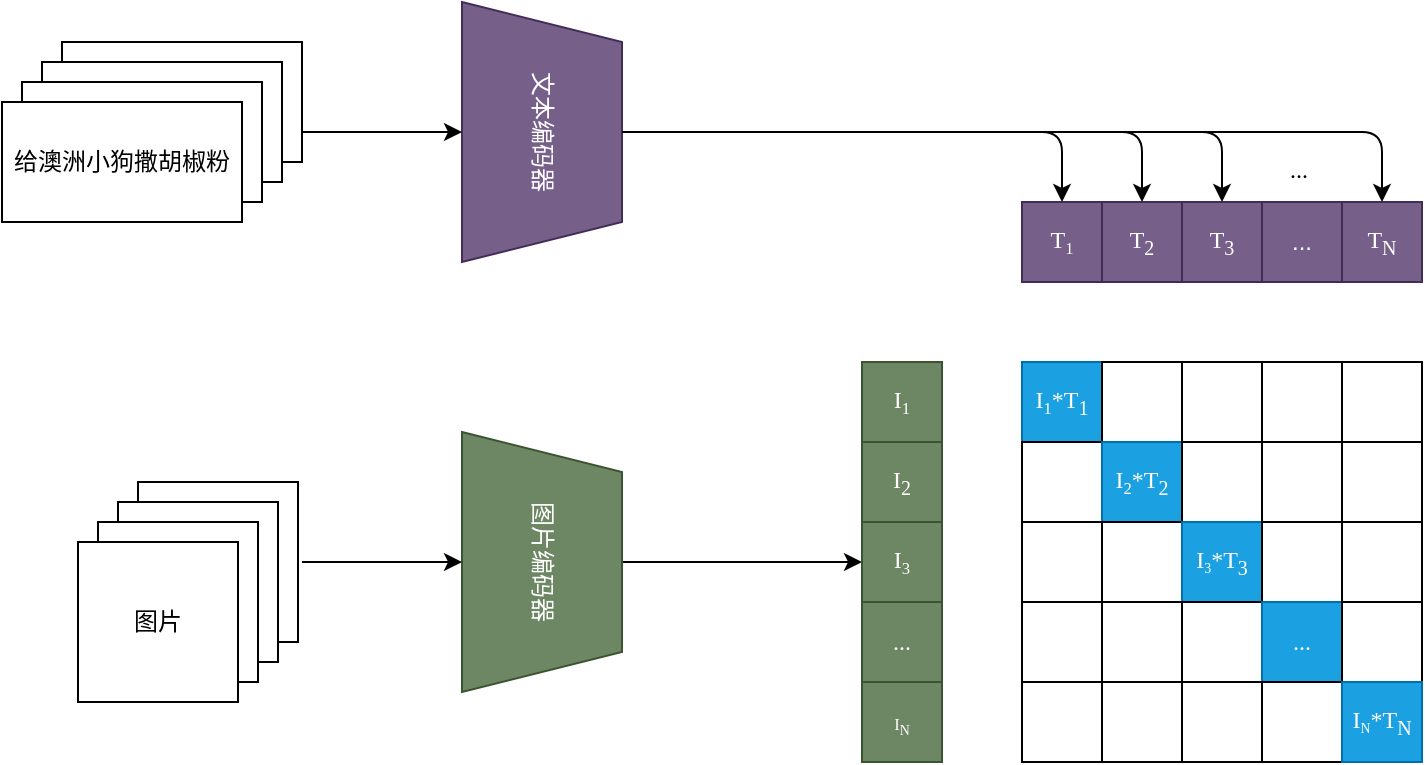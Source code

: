 <mxfile>
    <diagram id="1gSIaokPBn_PaJjuqNRe" name="第 1 页">
        <mxGraphModel dx="557" dy="780" grid="1" gridSize="10" guides="1" tooltips="1" connect="1" arrows="1" fold="1" page="1" pageScale="1" pageWidth="850" pageHeight="1100" math="0" shadow="0">
            <root>
                <mxCell id="0"/>
                <mxCell id="1" parent="0"/>
                <mxCell id="2" value="" style="rounded=0;whiteSpace=wrap;html=1;" vertex="1" parent="1">
                    <mxGeometry x="40" y="160" width="120" height="60" as="geometry"/>
                </mxCell>
                <mxCell id="3" value="" style="rounded=0;whiteSpace=wrap;html=1;" vertex="1" parent="1">
                    <mxGeometry x="30" y="170" width="120" height="60" as="geometry"/>
                </mxCell>
                <mxCell id="4" value="" style="rounded=0;whiteSpace=wrap;html=1;" vertex="1" parent="1">
                    <mxGeometry x="20" y="180" width="120" height="60" as="geometry"/>
                </mxCell>
                <mxCell id="5" value="给澳洲小狗撒胡椒粉" style="rounded=0;whiteSpace=wrap;html=1;" vertex="1" parent="1">
                    <mxGeometry x="10" y="190" width="120" height="60" as="geometry"/>
                </mxCell>
                <mxCell id="8" value="文本编码器" style="shape=trapezoid;perimeter=trapezoidPerimeter;whiteSpace=wrap;html=1;fixedSize=1;rotation=90;fillColor=#76608a;fontColor=#ffffff;strokeColor=#432D57;" vertex="1" parent="1">
                    <mxGeometry x="215" y="165" width="130" height="80" as="geometry"/>
                </mxCell>
                <mxCell id="9" value="" style="endArrow=classic;html=1;entryX=0.5;entryY=1;entryDx=0;entryDy=0;exitX=1;exitY=0.75;exitDx=0;exitDy=0;" edge="1" parent="1" source="2" target="8">
                    <mxGeometry width="50" height="50" relative="1" as="geometry">
                        <mxPoint x="140" y="290" as="sourcePoint"/>
                        <mxPoint x="190" y="240" as="targetPoint"/>
                    </mxGeometry>
                </mxCell>
                <mxCell id="61" style="edgeStyle=none;html=1;entryX=0;entryY=0.5;entryDx=0;entryDy=0;fontFamily=Times New Roman;" edge="1" parent="1" source="10" target="31">
                    <mxGeometry relative="1" as="geometry"/>
                </mxCell>
                <mxCell id="10" value="图片编码器" style="shape=trapezoid;perimeter=trapezoidPerimeter;whiteSpace=wrap;html=1;fixedSize=1;rotation=90;fillColor=#6d8764;fontColor=#ffffff;strokeColor=#3A5431;" vertex="1" parent="1">
                    <mxGeometry x="215" y="380" width="130" height="80" as="geometry"/>
                </mxCell>
                <mxCell id="13" value="" style="whiteSpace=wrap;html=1;aspect=fixed;" vertex="1" parent="1">
                    <mxGeometry x="78" y="380" width="80" height="80" as="geometry"/>
                </mxCell>
                <mxCell id="14" value="" style="whiteSpace=wrap;html=1;aspect=fixed;" vertex="1" parent="1">
                    <mxGeometry x="68" y="390" width="80" height="80" as="geometry"/>
                </mxCell>
                <mxCell id="15" value="" style="whiteSpace=wrap;html=1;aspect=fixed;" vertex="1" parent="1">
                    <mxGeometry x="58" y="400" width="80" height="80" as="geometry"/>
                </mxCell>
                <mxCell id="16" value="图片" style="whiteSpace=wrap;html=1;aspect=fixed;" vertex="1" parent="1">
                    <mxGeometry x="48" y="410" width="80" height="80" as="geometry"/>
                </mxCell>
                <mxCell id="17" value="" style="endArrow=classic;html=1;entryX=0.5;entryY=1;entryDx=0;entryDy=0;" edge="1" parent="1" target="10">
                    <mxGeometry width="50" height="50" relative="1" as="geometry">
                        <mxPoint x="160" y="420" as="sourcePoint"/>
                        <mxPoint x="210" y="400" as="targetPoint"/>
                    </mxGeometry>
                </mxCell>
                <mxCell id="18" value="&lt;font face=&quot;Times New Roman&quot;&gt;T&lt;span style=&quot;font-size: 10px&quot;&gt;&lt;sub&gt;1&lt;/sub&gt;&lt;/span&gt;&lt;/font&gt;" style="whiteSpace=wrap;html=1;aspect=fixed;fillColor=#76608a;fontColor=#ffffff;strokeColor=#432D57;" vertex="1" parent="1">
                    <mxGeometry x="520" y="240" width="40" height="40" as="geometry"/>
                </mxCell>
                <mxCell id="19" value="&lt;font face=&quot;Times New Roman&quot;&gt;T&lt;sub&gt;2&lt;/sub&gt;&lt;/font&gt;" style="whiteSpace=wrap;html=1;aspect=fixed;fillColor=#76608a;fontColor=#ffffff;strokeColor=#432D57;" vertex="1" parent="1">
                    <mxGeometry x="560" y="240" width="40" height="40" as="geometry"/>
                </mxCell>
                <mxCell id="20" value="&lt;font face=&quot;Times New Roman&quot;&gt;T&lt;sub&gt;3&lt;/sub&gt;&lt;/font&gt;" style="whiteSpace=wrap;html=1;aspect=fixed;fillColor=#76608a;fontColor=#ffffff;strokeColor=#432D57;" vertex="1" parent="1">
                    <mxGeometry x="600" y="240" width="40" height="40" as="geometry"/>
                </mxCell>
                <mxCell id="21" value="..." style="whiteSpace=wrap;html=1;aspect=fixed;fillColor=#76608a;fontColor=#ffffff;strokeColor=#432D57;" vertex="1" parent="1">
                    <mxGeometry x="640" y="240" width="40" height="40" as="geometry"/>
                </mxCell>
                <mxCell id="22" value="&lt;font face=&quot;Times New Roman&quot;&gt;T&lt;sub&gt;N&lt;/sub&gt;&lt;/font&gt;" style="whiteSpace=wrap;html=1;aspect=fixed;fillColor=#76608a;fontColor=#ffffff;strokeColor=#432D57;" vertex="1" parent="1">
                    <mxGeometry x="680" y="240" width="40" height="40" as="geometry"/>
                </mxCell>
                <mxCell id="24" value="" style="edgeStyle=segmentEdgeStyle;endArrow=classic;html=1;fontFamily=Times New Roman;exitX=0.5;exitY=0;exitDx=0;exitDy=0;entryX=0.5;entryY=0;entryDx=0;entryDy=0;" edge="1" parent="1" source="8" target="22">
                    <mxGeometry width="50" height="50" relative="1" as="geometry">
                        <mxPoint x="420" y="210" as="sourcePoint"/>
                        <mxPoint x="470" y="160" as="targetPoint"/>
                    </mxGeometry>
                </mxCell>
                <mxCell id="25" value="" style="edgeStyle=segmentEdgeStyle;endArrow=classic;html=1;fontFamily=Times New Roman;exitX=0.5;exitY=0;exitDx=0;exitDy=0;entryX=0.5;entryY=0;entryDx=0;entryDy=0;" edge="1" parent="1" source="8" target="20">
                    <mxGeometry width="50" height="50" relative="1" as="geometry">
                        <mxPoint x="380" y="310" as="sourcePoint"/>
                        <mxPoint x="430" y="260" as="targetPoint"/>
                    </mxGeometry>
                </mxCell>
                <mxCell id="26" value="" style="edgeStyle=segmentEdgeStyle;endArrow=classic;html=1;fontFamily=Times New Roman;exitX=0.5;exitY=0;exitDx=0;exitDy=0;" edge="1" parent="1" source="8" target="19">
                    <mxGeometry width="50" height="50" relative="1" as="geometry">
                        <mxPoint x="390" y="310" as="sourcePoint"/>
                        <mxPoint x="440" y="260" as="targetPoint"/>
                    </mxGeometry>
                </mxCell>
                <mxCell id="27" value="" style="edgeStyle=segmentEdgeStyle;endArrow=classic;html=1;fontFamily=Times New Roman;exitX=0.5;exitY=0;exitDx=0;exitDy=0;" edge="1" parent="1" source="8" target="18">
                    <mxGeometry width="50" height="50" relative="1" as="geometry">
                        <mxPoint x="340" y="380" as="sourcePoint"/>
                        <mxPoint x="390" y="330" as="targetPoint"/>
                    </mxGeometry>
                </mxCell>
                <mxCell id="28" value="..." style="text;html=1;align=center;verticalAlign=middle;resizable=0;points=[];autosize=1;strokeColor=none;fillColor=none;fontFamily=Times New Roman;" vertex="1" parent="1">
                    <mxGeometry x="648" y="214" width="20" height="20" as="geometry"/>
                </mxCell>
                <mxCell id="29" value="&lt;font face=&quot;Times New Roman&quot;&gt;I&lt;span style=&quot;font-size: 10px&quot;&gt;&lt;sub&gt;1&lt;/sub&gt;&lt;/span&gt;&lt;/font&gt;" style="whiteSpace=wrap;html=1;aspect=fixed;fillColor=#6d8764;fontColor=#ffffff;strokeColor=#3A5431;" vertex="1" parent="1">
                    <mxGeometry x="440" y="320" width="40" height="40" as="geometry"/>
                </mxCell>
                <mxCell id="30" value="&lt;font face=&quot;Times New Roman&quot;&gt;...&lt;/font&gt;" style="whiteSpace=wrap;html=1;aspect=fixed;fillColor=#6d8764;fontColor=#ffffff;strokeColor=#3A5431;" vertex="1" parent="1">
                    <mxGeometry x="440" y="440" width="40" height="40" as="geometry"/>
                </mxCell>
                <mxCell id="31" value="&lt;font face=&quot;Times New Roman&quot;&gt;I&lt;span style=&quot;font-size: 10px&quot;&gt;&lt;sub&gt;3&lt;br&gt;&lt;/sub&gt;&lt;/span&gt;&lt;/font&gt;" style="whiteSpace=wrap;html=1;aspect=fixed;fillColor=#6d8764;fontColor=#ffffff;strokeColor=#3A5431;" vertex="1" parent="1">
                    <mxGeometry x="440" y="400" width="40" height="40" as="geometry"/>
                </mxCell>
                <mxCell id="32" value="&lt;font face=&quot;Times New Roman&quot;&gt;I&lt;sub&gt;2&lt;/sub&gt;&lt;/font&gt;" style="whiteSpace=wrap;html=1;aspect=fixed;fillColor=#6d8764;fontColor=#ffffff;strokeColor=#3A5431;" vertex="1" parent="1">
                    <mxGeometry x="440" y="360" width="40" height="40" as="geometry"/>
                </mxCell>
                <mxCell id="33" value="&lt;font face=&quot;Times New Roman&quot;&gt;&lt;span style=&quot;font-size: 8.333px&quot;&gt;I&lt;sub&gt;N&lt;/sub&gt;&lt;/span&gt;&lt;/font&gt;" style="whiteSpace=wrap;html=1;aspect=fixed;fillColor=#6d8764;fontColor=#ffffff;strokeColor=#3A5431;" vertex="1" parent="1">
                    <mxGeometry x="440" y="480" width="40" height="40" as="geometry"/>
                </mxCell>
                <mxCell id="34" value="&lt;font face=&quot;Times New Roman&quot;&gt;I&lt;span style=&quot;font-size: 10px&quot;&gt;&lt;sub&gt;1&lt;/sub&gt;&lt;/span&gt;*T&lt;sub&gt;1&lt;/sub&gt;&lt;/font&gt;" style="whiteSpace=wrap;html=1;aspect=fixed;fillColor=#1ba1e2;fontColor=#ffffff;strokeColor=#006EAF;" vertex="1" parent="1">
                    <mxGeometry x="520" y="320" width="40" height="40" as="geometry"/>
                </mxCell>
                <mxCell id="35" value="&lt;span style=&quot;color: rgb(255 , 255 , 255) ; font-family: &amp;#34;times new roman&amp;#34;&quot;&gt;I&lt;/span&gt;&lt;span style=&quot;color: rgb(255 , 255 , 255) ; font-family: &amp;#34;times new roman&amp;#34; ; font-size: 10px&quot;&gt;&lt;sub&gt;1&lt;/sub&gt;&lt;/span&gt;&lt;span style=&quot;color: rgb(255 , 255 , 255) ; font-family: &amp;#34;times new roman&amp;#34;&quot;&gt;*T&lt;span style=&quot;font-size: 10px&quot;&gt;&lt;sub&gt;2&lt;/sub&gt;&lt;/span&gt;&lt;/span&gt;" style="whiteSpace=wrap;html=1;aspect=fixed;" vertex="1" parent="1">
                    <mxGeometry x="560" y="320" width="40" height="40" as="geometry"/>
                </mxCell>
                <mxCell id="36" value="&lt;span style=&quot;color: rgb(255 , 255 , 255) ; font-family: &amp;#34;times new roman&amp;#34;&quot;&gt;I&lt;/span&gt;&lt;span style=&quot;color: rgb(255 , 255 , 255) ; font-family: &amp;#34;times new roman&amp;#34; ; font-size: 10px&quot;&gt;&lt;sub&gt;1&lt;/sub&gt;&lt;/span&gt;&lt;span style=&quot;color: rgb(255 , 255 , 255) ; font-family: &amp;#34;times new roman&amp;#34;&quot;&gt;*T&lt;/span&gt;&lt;sub style=&quot;color: rgb(255 , 255 , 255) ; font-family: &amp;#34;times new roman&amp;#34;&quot;&gt;3&lt;/sub&gt;" style="whiteSpace=wrap;html=1;aspect=fixed;" vertex="1" parent="1">
                    <mxGeometry x="600" y="320" width="40" height="40" as="geometry"/>
                </mxCell>
                <mxCell id="37" value="&lt;font color=&quot;#ffffff&quot; face=&quot;times new roman&quot;&gt;...&lt;/font&gt;" style="whiteSpace=wrap;html=1;aspect=fixed;" vertex="1" parent="1">
                    <mxGeometry x="640" y="320" width="40" height="40" as="geometry"/>
                </mxCell>
                <mxCell id="38" value="&lt;span style=&quot;color: rgb(255 , 255 , 255) ; font-family: &amp;#34;times new roman&amp;#34;&quot;&gt;I&lt;/span&gt;&lt;span style=&quot;color: rgb(255 , 255 , 255) ; font-family: &amp;#34;times new roman&amp;#34; ; font-size: 10px&quot;&gt;&lt;sub&gt;1&lt;/sub&gt;&lt;/span&gt;&lt;span style=&quot;color: rgb(255 , 255 , 255) ; font-family: &amp;#34;times new roman&amp;#34;&quot;&gt;*T&lt;/span&gt;&lt;sub style=&quot;color: rgb(255 , 255 , 255) ; font-family: &amp;#34;times new roman&amp;#34;&quot;&gt;N&lt;/sub&gt;" style="whiteSpace=wrap;html=1;aspect=fixed;" vertex="1" parent="1">
                    <mxGeometry x="680" y="320" width="40" height="40" as="geometry"/>
                </mxCell>
                <mxCell id="39" value="&lt;span style=&quot;color: rgb(255 , 255 , 255) ; font-family: &amp;#34;times new roman&amp;#34;&quot;&gt;I&lt;span style=&quot;font-size: 8.333px&quot;&gt;&lt;sub&gt;2&lt;/sub&gt;&lt;/span&gt;&lt;/span&gt;&lt;span style=&quot;color: rgb(255 , 255 , 255) ; font-family: &amp;#34;times new roman&amp;#34;&quot;&gt;*T&lt;/span&gt;&lt;sub style=&quot;color: rgb(255 , 255 , 255) ; font-family: &amp;#34;times new roman&amp;#34;&quot;&gt;1&lt;/sub&gt;" style="whiteSpace=wrap;html=1;aspect=fixed;" vertex="1" parent="1">
                    <mxGeometry x="520" y="360" width="40" height="40" as="geometry"/>
                </mxCell>
                <mxCell id="40" value="&lt;span style=&quot;font-family: &amp;#34;times new roman&amp;#34;&quot;&gt;I&lt;/span&gt;&lt;span style=&quot;font-family: &amp;#34;times new roman&amp;#34; ; font-size: 10px&quot;&gt;&lt;sub&gt;2&lt;/sub&gt;&lt;/span&gt;&lt;span style=&quot;font-family: &amp;#34;times new roman&amp;#34;&quot;&gt;*T&lt;/span&gt;&lt;sub style=&quot;font-family: &amp;#34;times new roman&amp;#34;&quot;&gt;2&lt;/sub&gt;" style="whiteSpace=wrap;html=1;aspect=fixed;fillColor=#1ba1e2;fontColor=#ffffff;strokeColor=#006EAF;" vertex="1" parent="1">
                    <mxGeometry x="560" y="360" width="40" height="40" as="geometry"/>
                </mxCell>
                <mxCell id="41" value="&lt;span style=&quot;color: rgb(255 , 255 , 255) ; font-family: &amp;#34;times new roman&amp;#34;&quot;&gt;I&lt;/span&gt;&lt;span style=&quot;color: rgb(255 , 255 , 255) ; font-family: &amp;#34;times new roman&amp;#34; ; font-size: 10px&quot;&gt;&lt;sub&gt;2&lt;/sub&gt;&lt;/span&gt;&lt;span style=&quot;color: rgb(255 , 255 , 255) ; font-family: &amp;#34;times new roman&amp;#34;&quot;&gt;*T&lt;/span&gt;&lt;sub style=&quot;color: rgb(255 , 255 , 255) ; font-family: &amp;#34;times new roman&amp;#34;&quot;&gt;3&lt;/sub&gt;" style="whiteSpace=wrap;html=1;aspect=fixed;" vertex="1" parent="1">
                    <mxGeometry x="600" y="360" width="40" height="40" as="geometry"/>
                </mxCell>
                <mxCell id="42" value="&lt;font color=&quot;#ffffff&quot; face=&quot;times new roman&quot;&gt;...&lt;/font&gt;" style="whiteSpace=wrap;html=1;aspect=fixed;" vertex="1" parent="1">
                    <mxGeometry x="640" y="360" width="40" height="40" as="geometry"/>
                </mxCell>
                <mxCell id="43" value="&lt;span style=&quot;color: rgb(255 , 255 , 255) ; font-family: &amp;#34;times new roman&amp;#34;&quot;&gt;I&lt;/span&gt;&lt;span style=&quot;color: rgb(255 , 255 , 255) ; font-family: &amp;#34;times new roman&amp;#34; ; font-size: 10px&quot;&gt;&lt;sub&gt;2&lt;/sub&gt;&lt;/span&gt;&lt;span style=&quot;color: rgb(255 , 255 , 255) ; font-family: &amp;#34;times new roman&amp;#34;&quot;&gt;*T&lt;span style=&quot;font-size: 10px&quot;&gt;&lt;sub&gt;N&lt;/sub&gt;&lt;/span&gt;&lt;/span&gt;" style="whiteSpace=wrap;html=1;aspect=fixed;" vertex="1" parent="1">
                    <mxGeometry x="680" y="360" width="40" height="40" as="geometry"/>
                </mxCell>
                <mxCell id="44" value="&lt;span style=&quot;color: rgb(255 , 255 , 255) ; font-family: &amp;#34;times new roman&amp;#34;&quot;&gt;I&lt;span style=&quot;font-size: 8.333px&quot;&gt;&lt;sub&gt;3&lt;/sub&gt;&lt;/span&gt;&lt;/span&gt;&lt;span style=&quot;color: rgb(255 , 255 , 255) ; font-family: &amp;#34;times new roman&amp;#34;&quot;&gt;*T&lt;/span&gt;&lt;sub style=&quot;color: rgb(255 , 255 , 255) ; font-family: &amp;#34;times new roman&amp;#34;&quot;&gt;1&lt;/sub&gt;" style="whiteSpace=wrap;html=1;aspect=fixed;" vertex="1" parent="1">
                    <mxGeometry x="520" y="400" width="40" height="40" as="geometry"/>
                </mxCell>
                <mxCell id="45" value="&lt;span style=&quot;color: rgb(255 , 255 , 255) ; font-family: &amp;#34;times new roman&amp;#34;&quot;&gt;I&lt;span style=&quot;font-size: 8.333px&quot;&gt;&lt;sub&gt;3&lt;/sub&gt;&lt;/span&gt;&lt;/span&gt;&lt;span style=&quot;color: rgb(255 , 255 , 255) ; font-family: &amp;#34;times new roman&amp;#34;&quot;&gt;*T&lt;/span&gt;&lt;sub style=&quot;color: rgb(255 , 255 , 255) ; font-family: &amp;#34;times new roman&amp;#34;&quot;&gt;2&lt;/sub&gt;" style="whiteSpace=wrap;html=1;aspect=fixed;" vertex="1" parent="1">
                    <mxGeometry x="560" y="400" width="40" height="40" as="geometry"/>
                </mxCell>
                <mxCell id="46" value="&lt;span style=&quot;font-family: &amp;#34;times new roman&amp;#34;&quot;&gt;I&lt;span style=&quot;font-size: 8.333px&quot;&gt;&lt;sub&gt;3&lt;/sub&gt;&lt;/span&gt;&lt;/span&gt;&lt;span style=&quot;font-family: &amp;#34;times new roman&amp;#34;&quot;&gt;*T&lt;/span&gt;&lt;sub style=&quot;font-family: &amp;#34;times new roman&amp;#34;&quot;&gt;3&lt;/sub&gt;" style="whiteSpace=wrap;html=1;aspect=fixed;fillColor=#1ba1e2;fontColor=#ffffff;strokeColor=#006EAF;" vertex="1" parent="1">
                    <mxGeometry x="600" y="400" width="40" height="40" as="geometry"/>
                </mxCell>
                <mxCell id="47" value="&lt;font color=&quot;#ffffff&quot; face=&quot;times new roman&quot;&gt;...&lt;/font&gt;" style="whiteSpace=wrap;html=1;aspect=fixed;" vertex="1" parent="1">
                    <mxGeometry x="640" y="400" width="40" height="40" as="geometry"/>
                </mxCell>
                <mxCell id="48" value="&lt;span style=&quot;color: rgb(255 , 255 , 255) ; font-family: &amp;#34;times new roman&amp;#34;&quot;&gt;I&lt;span style=&quot;font-size: 8.333px&quot;&gt;&lt;sub&gt;3&lt;/sub&gt;&lt;/span&gt;&lt;/span&gt;&lt;span style=&quot;color: rgb(255 , 255 , 255) ; font-family: &amp;#34;times new roman&amp;#34;&quot;&gt;*T&lt;/span&gt;&lt;sub style=&quot;color: rgb(255 , 255 , 255) ; font-family: &amp;#34;times new roman&amp;#34;&quot;&gt;N&lt;/sub&gt;" style="whiteSpace=wrap;html=1;aspect=fixed;" vertex="1" parent="1">
                    <mxGeometry x="680" y="400" width="40" height="40" as="geometry"/>
                </mxCell>
                <mxCell id="49" value="&lt;font color=&quot;#ffffff&quot; face=&quot;times new roman&quot;&gt;...&lt;/font&gt;" style="whiteSpace=wrap;html=1;aspect=fixed;" vertex="1" parent="1">
                    <mxGeometry x="520" y="440" width="40" height="40" as="geometry"/>
                </mxCell>
                <mxCell id="50" value="&lt;span style=&quot;color: rgb(255 , 255 , 255) ; font-family: &amp;#34;times new roman&amp;#34;&quot;&gt;...&lt;/span&gt;" style="whiteSpace=wrap;html=1;aspect=fixed;" vertex="1" parent="1">
                    <mxGeometry x="560" y="440" width="40" height="40" as="geometry"/>
                </mxCell>
                <mxCell id="51" value="&lt;span style=&quot;color: rgb(255 , 255 , 255) ; font-family: &amp;#34;times new roman&amp;#34;&quot;&gt;...&lt;/span&gt;" style="whiteSpace=wrap;html=1;aspect=fixed;" vertex="1" parent="1">
                    <mxGeometry x="600" y="440" width="40" height="40" as="geometry"/>
                </mxCell>
                <mxCell id="52" value="&lt;span style=&quot;font-family: &amp;#34;times new roman&amp;#34;&quot;&gt;...&lt;/span&gt;" style="whiteSpace=wrap;html=1;aspect=fixed;fillColor=#1ba1e2;fontColor=#ffffff;strokeColor=#006EAF;" vertex="1" parent="1">
                    <mxGeometry x="640" y="440" width="40" height="40" as="geometry"/>
                </mxCell>
                <mxCell id="53" value="&lt;span style=&quot;color: rgb(255 , 255 , 255) ; font-family: &amp;#34;times new roman&amp;#34;&quot;&gt;...&lt;/span&gt;" style="whiteSpace=wrap;html=1;aspect=fixed;" vertex="1" parent="1">
                    <mxGeometry x="680" y="440" width="40" height="40" as="geometry"/>
                </mxCell>
                <mxCell id="54" value="&lt;span style=&quot;color: rgb(255 , 255 , 255) ; font-family: &amp;#34;times new roman&amp;#34;&quot;&gt;I&lt;span style=&quot;font-size: 8.333px&quot;&gt;&lt;sub&gt;N&lt;/sub&gt;&lt;/span&gt;&lt;/span&gt;&lt;span style=&quot;color: rgb(255 , 255 , 255) ; font-family: &amp;#34;times new roman&amp;#34;&quot;&gt;*T&lt;/span&gt;&lt;sub style=&quot;color: rgb(255 , 255 , 255) ; font-family: &amp;#34;times new roman&amp;#34;&quot;&gt;1&lt;/sub&gt;" style="whiteSpace=wrap;html=1;aspect=fixed;" vertex="1" parent="1">
                    <mxGeometry x="520" y="480" width="40" height="40" as="geometry"/>
                </mxCell>
                <mxCell id="55" value="&lt;span style=&quot;color: rgb(255 , 255 , 255) ; font-family: &amp;#34;times new roman&amp;#34;&quot;&gt;I&lt;span style=&quot;font-size: 8.333px&quot;&gt;&lt;sub&gt;N&lt;/sub&gt;&lt;/span&gt;&lt;/span&gt;&lt;span style=&quot;color: rgb(255 , 255 , 255) ; font-family: &amp;#34;times new roman&amp;#34;&quot;&gt;*T&lt;/span&gt;&lt;sub style=&quot;color: rgb(255 , 255 , 255) ; font-family: &amp;#34;times new roman&amp;#34;&quot;&gt;2&lt;/sub&gt;" style="whiteSpace=wrap;html=1;aspect=fixed;" vertex="1" parent="1">
                    <mxGeometry x="560" y="480" width="40" height="40" as="geometry"/>
                </mxCell>
                <mxCell id="56" value="&lt;span style=&quot;color: rgb(255 , 255 , 255) ; font-family: &amp;#34;times new roman&amp;#34;&quot;&gt;I&lt;span style=&quot;font-size: 8.333px&quot;&gt;&lt;sub&gt;N&lt;/sub&gt;&lt;/span&gt;&lt;/span&gt;&lt;span style=&quot;color: rgb(255 , 255 , 255) ; font-family: &amp;#34;times new roman&amp;#34;&quot;&gt;*T&lt;span style=&quot;font-size: 10px&quot;&gt;&lt;sub&gt;3&lt;/sub&gt;&lt;/span&gt;&lt;/span&gt;" style="whiteSpace=wrap;html=1;aspect=fixed;" vertex="1" parent="1">
                    <mxGeometry x="600" y="480" width="40" height="40" as="geometry"/>
                </mxCell>
                <mxCell id="57" value="&lt;span style=&quot;color: rgb(255 , 255 , 255) ; font-family: &amp;#34;times new roman&amp;#34;&quot;&gt;...&lt;/span&gt;" style="whiteSpace=wrap;html=1;aspect=fixed;" vertex="1" parent="1">
                    <mxGeometry x="640" y="480" width="40" height="40" as="geometry"/>
                </mxCell>
                <mxCell id="58" value="&lt;span style=&quot;font-family: &amp;#34;times new roman&amp;#34;&quot;&gt;I&lt;span style=&quot;font-size: 8.333px&quot;&gt;&lt;sub&gt;N&lt;/sub&gt;&lt;/span&gt;&lt;/span&gt;&lt;span style=&quot;font-family: &amp;#34;times new roman&amp;#34;&quot;&gt;*T&lt;/span&gt;&lt;sub style=&quot;font-family: &amp;#34;times new roman&amp;#34;&quot;&gt;N&lt;/sub&gt;" style="whiteSpace=wrap;html=1;aspect=fixed;fillColor=#1ba1e2;fontColor=#ffffff;strokeColor=#006EAF;" vertex="1" parent="1">
                    <mxGeometry x="680" y="480" width="40" height="40" as="geometry"/>
                </mxCell>
            </root>
        </mxGraphModel>
    </diagram>
</mxfile>